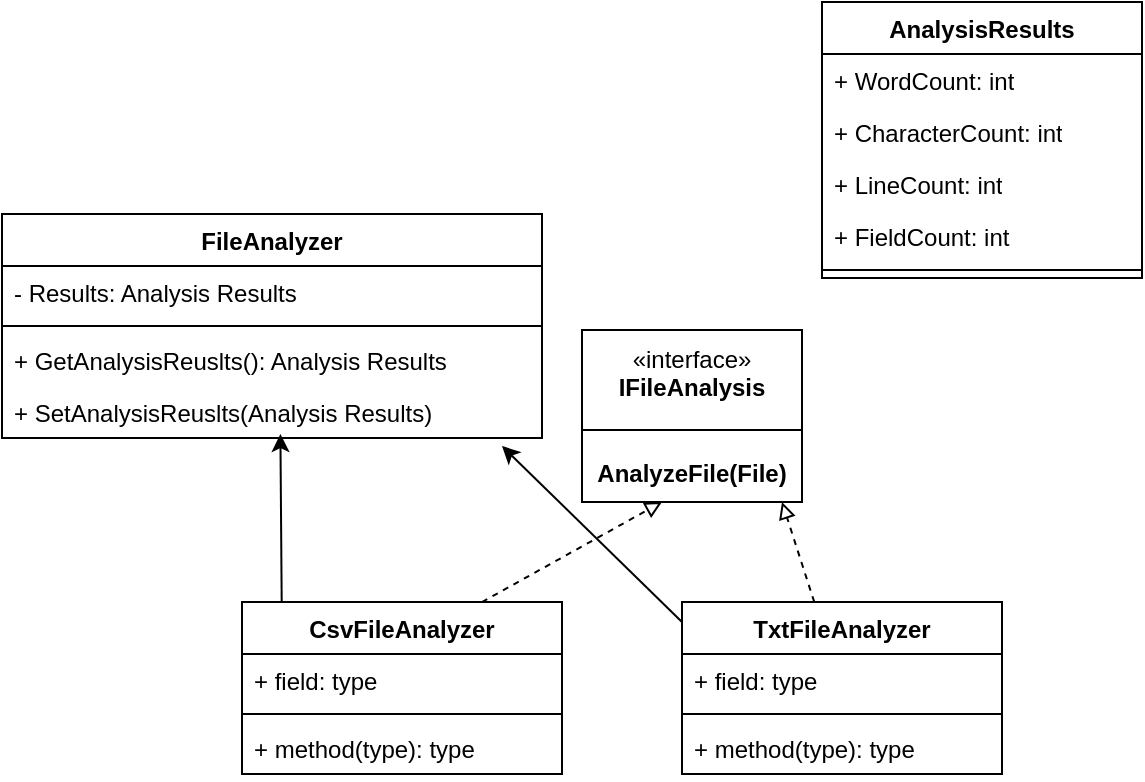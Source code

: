 <mxfile version="26.0.2">
  <diagram name="Page-1" id="zFZnTu5IqkeLgtA_jxbB">
    <mxGraphModel dx="568" dy="308" grid="1" gridSize="10" guides="1" tooltips="1" connect="1" arrows="1" fold="1" page="1" pageScale="1" pageWidth="850" pageHeight="1100" math="0" shadow="0">
      <root>
        <mxCell id="0" />
        <mxCell id="1" parent="0" />
        <mxCell id="m5e0xW_e9ZJYGZmGsAUu-1" value="FileAnalyzer" style="swimlane;fontStyle=1;align=center;verticalAlign=top;childLayout=stackLayout;horizontal=1;startSize=26;horizontalStack=0;resizeParent=1;resizeParentMax=0;resizeLast=0;collapsible=1;marginBottom=0;whiteSpace=wrap;html=1;" vertex="1" parent="1">
          <mxGeometry x="60" y="326" width="270" height="112" as="geometry" />
        </mxCell>
        <mxCell id="m5e0xW_e9ZJYGZmGsAUu-2" value="- Results: Analysis Results" style="text;strokeColor=none;fillColor=none;align=left;verticalAlign=top;spacingLeft=4;spacingRight=4;overflow=hidden;rotatable=0;points=[[0,0.5],[1,0.5]];portConstraint=eastwest;whiteSpace=wrap;html=1;" vertex="1" parent="m5e0xW_e9ZJYGZmGsAUu-1">
          <mxGeometry y="26" width="270" height="26" as="geometry" />
        </mxCell>
        <mxCell id="m5e0xW_e9ZJYGZmGsAUu-3" value="" style="line;strokeWidth=1;fillColor=none;align=left;verticalAlign=middle;spacingTop=-1;spacingLeft=3;spacingRight=3;rotatable=0;labelPosition=right;points=[];portConstraint=eastwest;strokeColor=inherit;" vertex="1" parent="m5e0xW_e9ZJYGZmGsAUu-1">
          <mxGeometry y="52" width="270" height="8" as="geometry" />
        </mxCell>
        <mxCell id="m5e0xW_e9ZJYGZmGsAUu-4" value="+ GetAnalysisReuslts(): Analysis Results" style="text;strokeColor=none;fillColor=none;align=left;verticalAlign=top;spacingLeft=4;spacingRight=4;overflow=hidden;rotatable=0;points=[[0,0.5],[1,0.5]];portConstraint=eastwest;whiteSpace=wrap;html=1;" vertex="1" parent="m5e0xW_e9ZJYGZmGsAUu-1">
          <mxGeometry y="60" width="270" height="26" as="geometry" />
        </mxCell>
        <mxCell id="m5e0xW_e9ZJYGZmGsAUu-27" value="+ SetAnalysisReuslts(Analysis Results)" style="text;strokeColor=none;fillColor=none;align=left;verticalAlign=top;spacingLeft=4;spacingRight=4;overflow=hidden;rotatable=0;points=[[0,0.5],[1,0.5]];portConstraint=eastwest;whiteSpace=wrap;html=1;" vertex="1" parent="m5e0xW_e9ZJYGZmGsAUu-1">
          <mxGeometry y="86" width="270" height="26" as="geometry" />
        </mxCell>
        <mxCell id="m5e0xW_e9ZJYGZmGsAUu-25" style="rounded=0;orthogonalLoop=1;jettySize=auto;html=1;exitX=0.5;exitY=0;exitDx=0;exitDy=0;entryX=0.696;entryY=1.012;entryDx=0;entryDy=0;entryPerimeter=0;" edge="1" parent="m5e0xW_e9ZJYGZmGsAUu-1">
          <mxGeometry relative="1" as="geometry">
            <mxPoint x="140.0" y="213.69" as="sourcePoint" />
            <mxPoint x="139.2" y="110.002" as="targetPoint" />
          </mxGeometry>
        </mxCell>
        <mxCell id="m5e0xW_e9ZJYGZmGsAUu-5" value="AnalysisResults" style="swimlane;fontStyle=1;align=center;verticalAlign=top;childLayout=stackLayout;horizontal=1;startSize=26;horizontalStack=0;resizeParent=1;resizeParentMax=0;resizeLast=0;collapsible=1;marginBottom=0;whiteSpace=wrap;html=1;" vertex="1" parent="1">
          <mxGeometry x="470" y="220" width="160" height="138" as="geometry" />
        </mxCell>
        <mxCell id="m5e0xW_e9ZJYGZmGsAUu-6" value="+ WordCount: int" style="text;strokeColor=none;fillColor=none;align=left;verticalAlign=top;spacingLeft=4;spacingRight=4;overflow=hidden;rotatable=0;points=[[0,0.5],[1,0.5]];portConstraint=eastwest;whiteSpace=wrap;html=1;" vertex="1" parent="m5e0xW_e9ZJYGZmGsAUu-5">
          <mxGeometry y="26" width="160" height="26" as="geometry" />
        </mxCell>
        <mxCell id="m5e0xW_e9ZJYGZmGsAUu-9" value="+ CharacterCount: int" style="text;strokeColor=none;fillColor=none;align=left;verticalAlign=top;spacingLeft=4;spacingRight=4;overflow=hidden;rotatable=0;points=[[0,0.5],[1,0.5]];portConstraint=eastwest;whiteSpace=wrap;html=1;" vertex="1" parent="m5e0xW_e9ZJYGZmGsAUu-5">
          <mxGeometry y="52" width="160" height="26" as="geometry" />
        </mxCell>
        <mxCell id="m5e0xW_e9ZJYGZmGsAUu-10" value="+ LineCount: int" style="text;strokeColor=none;fillColor=none;align=left;verticalAlign=top;spacingLeft=4;spacingRight=4;overflow=hidden;rotatable=0;points=[[0,0.5],[1,0.5]];portConstraint=eastwest;whiteSpace=wrap;html=1;" vertex="1" parent="m5e0xW_e9ZJYGZmGsAUu-5">
          <mxGeometry y="78" width="160" height="26" as="geometry" />
        </mxCell>
        <mxCell id="m5e0xW_e9ZJYGZmGsAUu-11" value="+ FieldCount: int" style="text;strokeColor=none;fillColor=none;align=left;verticalAlign=top;spacingLeft=4;spacingRight=4;overflow=hidden;rotatable=0;points=[[0,0.5],[1,0.5]];portConstraint=eastwest;whiteSpace=wrap;html=1;" vertex="1" parent="m5e0xW_e9ZJYGZmGsAUu-5">
          <mxGeometry y="104" width="160" height="26" as="geometry" />
        </mxCell>
        <mxCell id="m5e0xW_e9ZJYGZmGsAUu-7" value="" style="line;strokeWidth=1;fillColor=none;align=left;verticalAlign=middle;spacingTop=-1;spacingLeft=3;spacingRight=3;rotatable=0;labelPosition=right;points=[];portConstraint=eastwest;strokeColor=inherit;" vertex="1" parent="m5e0xW_e9ZJYGZmGsAUu-5">
          <mxGeometry y="130" width="160" height="8" as="geometry" />
        </mxCell>
        <mxCell id="m5e0xW_e9ZJYGZmGsAUu-23" style="rounded=0;orthogonalLoop=1;jettySize=auto;html=1;exitX=0.75;exitY=0;exitDx=0;exitDy=0;dashed=1;endArrow=block;endFill=0;" edge="1" parent="1" source="m5e0xW_e9ZJYGZmGsAUu-16">
          <mxGeometry relative="1" as="geometry">
            <mxPoint x="390" y="470.0" as="targetPoint" />
          </mxGeometry>
        </mxCell>
        <mxCell id="m5e0xW_e9ZJYGZmGsAUu-16" value="CsvFileAnalyzer" style="swimlane;fontStyle=1;align=center;verticalAlign=top;childLayout=stackLayout;horizontal=1;startSize=26;horizontalStack=0;resizeParent=1;resizeParentMax=0;resizeLast=0;collapsible=1;marginBottom=0;whiteSpace=wrap;html=1;" vertex="1" parent="1">
          <mxGeometry x="180" y="520" width="160" height="86" as="geometry" />
        </mxCell>
        <mxCell id="m5e0xW_e9ZJYGZmGsAUu-17" value="+ field: type" style="text;strokeColor=none;fillColor=none;align=left;verticalAlign=top;spacingLeft=4;spacingRight=4;overflow=hidden;rotatable=0;points=[[0,0.5],[1,0.5]];portConstraint=eastwest;whiteSpace=wrap;html=1;" vertex="1" parent="m5e0xW_e9ZJYGZmGsAUu-16">
          <mxGeometry y="26" width="160" height="26" as="geometry" />
        </mxCell>
        <mxCell id="m5e0xW_e9ZJYGZmGsAUu-18" value="" style="line;strokeWidth=1;fillColor=none;align=left;verticalAlign=middle;spacingTop=-1;spacingLeft=3;spacingRight=3;rotatable=0;labelPosition=right;points=[];portConstraint=eastwest;strokeColor=inherit;" vertex="1" parent="m5e0xW_e9ZJYGZmGsAUu-16">
          <mxGeometry y="52" width="160" height="8" as="geometry" />
        </mxCell>
        <mxCell id="m5e0xW_e9ZJYGZmGsAUu-19" value="+ method(type): type" style="text;strokeColor=none;fillColor=none;align=left;verticalAlign=top;spacingLeft=4;spacingRight=4;overflow=hidden;rotatable=0;points=[[0,0.5],[1,0.5]];portConstraint=eastwest;whiteSpace=wrap;html=1;" vertex="1" parent="m5e0xW_e9ZJYGZmGsAUu-16">
          <mxGeometry y="60" width="160" height="26" as="geometry" />
        </mxCell>
        <mxCell id="m5e0xW_e9ZJYGZmGsAUu-20" value="«interface»&lt;br&gt;&lt;b&gt;IFileAnalysis&lt;/b&gt;&lt;div&gt;&lt;b&gt;&lt;br&gt;&lt;/b&gt;&lt;/div&gt;&lt;div&gt;&lt;b&gt;&lt;br&gt;&lt;/b&gt;&lt;/div&gt;&lt;div&gt;&lt;b&gt;AnalyzeFile(File)&lt;/b&gt;&lt;/div&gt;" style="html=1;whiteSpace=wrap;" vertex="1" parent="1">
          <mxGeometry x="350" y="384" width="110" height="86" as="geometry" />
        </mxCell>
        <mxCell id="m5e0xW_e9ZJYGZmGsAUu-24" style="rounded=0;orthogonalLoop=1;jettySize=auto;html=1;dashed=1;endArrow=block;endFill=0;" edge="1" parent="1" source="m5e0xW_e9ZJYGZmGsAUu-12">
          <mxGeometry relative="1" as="geometry">
            <mxPoint x="450" y="470.0" as="targetPoint" />
          </mxGeometry>
        </mxCell>
        <mxCell id="m5e0xW_e9ZJYGZmGsAUu-12" value="TxtFileAnalyzer" style="swimlane;fontStyle=1;align=center;verticalAlign=top;childLayout=stackLayout;horizontal=1;startSize=26;horizontalStack=0;resizeParent=1;resizeParentMax=0;resizeLast=0;collapsible=1;marginBottom=0;whiteSpace=wrap;html=1;" vertex="1" parent="1">
          <mxGeometry x="400" y="520" width="160" height="86" as="geometry" />
        </mxCell>
        <mxCell id="m5e0xW_e9ZJYGZmGsAUu-13" value="+ field: type" style="text;strokeColor=none;fillColor=none;align=left;verticalAlign=top;spacingLeft=4;spacingRight=4;overflow=hidden;rotatable=0;points=[[0,0.5],[1,0.5]];portConstraint=eastwest;whiteSpace=wrap;html=1;" vertex="1" parent="m5e0xW_e9ZJYGZmGsAUu-12">
          <mxGeometry y="26" width="160" height="26" as="geometry" />
        </mxCell>
        <mxCell id="m5e0xW_e9ZJYGZmGsAUu-14" value="" style="line;strokeWidth=1;fillColor=none;align=left;verticalAlign=middle;spacingTop=-1;spacingLeft=3;spacingRight=3;rotatable=0;labelPosition=right;points=[];portConstraint=eastwest;strokeColor=inherit;" vertex="1" parent="m5e0xW_e9ZJYGZmGsAUu-12">
          <mxGeometry y="52" width="160" height="8" as="geometry" />
        </mxCell>
        <mxCell id="m5e0xW_e9ZJYGZmGsAUu-15" value="+ method(type): type" style="text;strokeColor=none;fillColor=none;align=left;verticalAlign=top;spacingLeft=4;spacingRight=4;overflow=hidden;rotatable=0;points=[[0,0.5],[1,0.5]];portConstraint=eastwest;whiteSpace=wrap;html=1;" vertex="1" parent="m5e0xW_e9ZJYGZmGsAUu-12">
          <mxGeometry y="60" width="160" height="26" as="geometry" />
        </mxCell>
        <mxCell id="m5e0xW_e9ZJYGZmGsAUu-22" value="" style="line;strokeWidth=1;fillColor=none;align=left;verticalAlign=middle;spacingTop=-1;spacingLeft=3;spacingRight=3;rotatable=0;labelPosition=right;points=[];portConstraint=eastwest;strokeColor=inherit;" vertex="1" parent="1">
          <mxGeometry x="350" y="430" width="110" height="8" as="geometry" />
        </mxCell>
        <mxCell id="m5e0xW_e9ZJYGZmGsAUu-26" style="rounded=0;orthogonalLoop=1;jettySize=auto;html=1;entryX=0.875;entryY=1.154;entryDx=0;entryDy=0;entryPerimeter=0;" edge="1" parent="1">
          <mxGeometry relative="1" as="geometry">
            <mxPoint x="400" y="530" as="sourcePoint" />
            <mxPoint x="310.0" y="442.004" as="targetPoint" />
          </mxGeometry>
        </mxCell>
      </root>
    </mxGraphModel>
  </diagram>
</mxfile>
